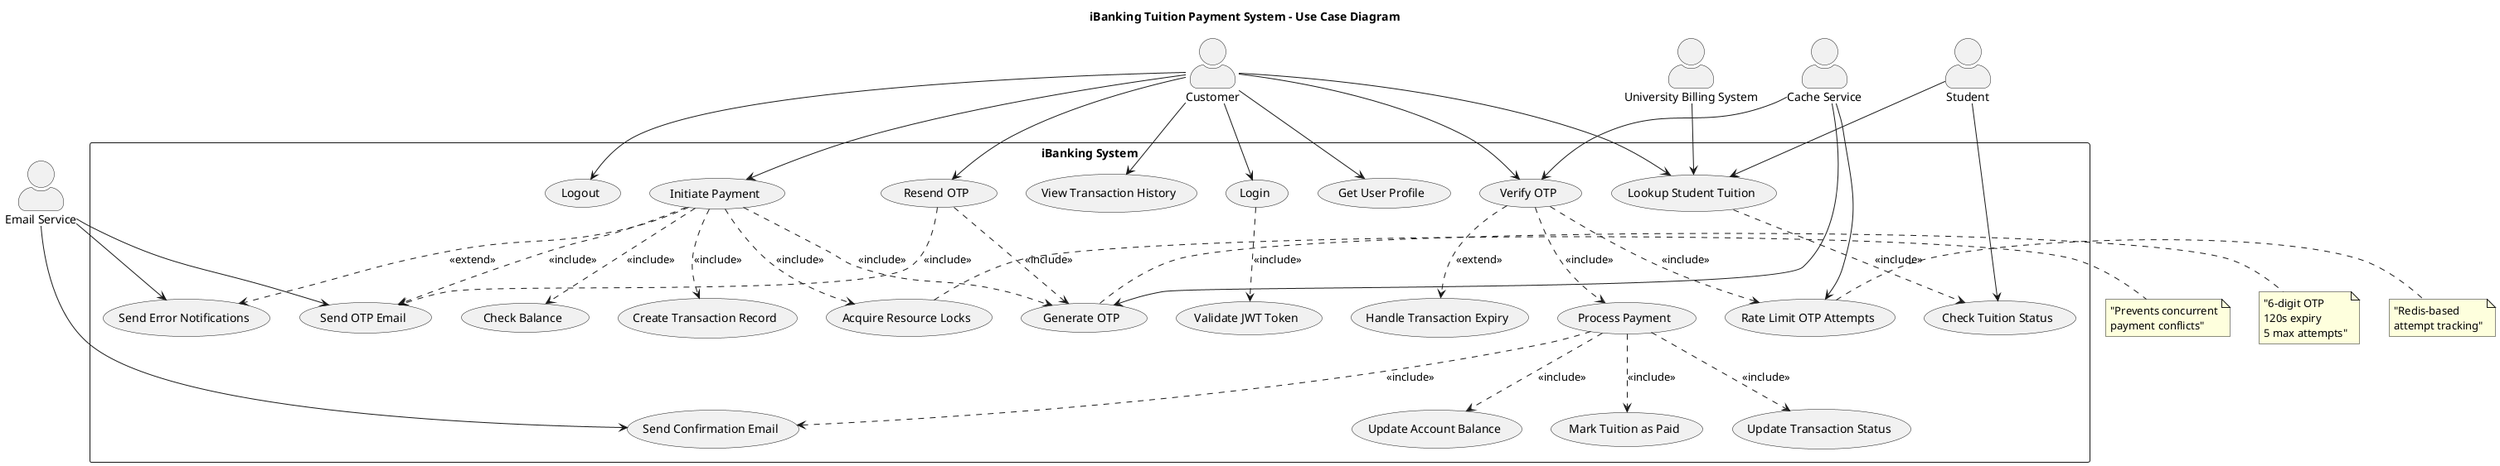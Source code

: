 @startuml iBanking Tuition Payment System Use Case Diagram

!define RECTANGLE class

skinparam actorStyle awesome

title iBanking Tuition Payment System - Use Case Diagram

' Actors
actor "Customer" as CUSTOMER
actor "Student" as STUDENT
actor "Email Service" as EMAIL
actor "Cache Service" as CACHE
actor "University Billing System" as UNIV

' System Boundary
rectangle "iBanking System" {
    
    ' Authentication Use Cases
    usecase "Login" as UC_LOGIN
    usecase "Get User Profile" as UC_PROFILE
    usecase "Logout" as UC_LOGOUT
    
    ' Tuition Management Use Cases
    usecase "Lookup Student Tuition" as UC_LOOKUP
    usecase "Check Tuition Status" as UC_STATUS
    
    ' Payment Processing Use Cases
    usecase "Initiate Payment" as UC_INITIATE
    usecase "Generate OTP" as UC_GEN_OTP
    usecase "Send OTP Email" as UC_SEND_OTP
    usecase "Verify OTP" as UC_VERIFY_OTP
    usecase "Process Payment" as UC_PROCESS
    usecase "Resend OTP" as UC_RESEND_OTP
    usecase "Check Balance" as UC_CHECK_BAL
    usecase "Update Account Balance" as UC_UPDATE_BAL
    usecase "Mark Tuition as Paid" as UC_MARK_PAID
    
    ' Transaction Management Use Cases
    usecase "Create Transaction Record" as UC_CREATE_TXN
    usecase "Update Transaction Status" as UC_UPDATE_TXN
    usecase "View Transaction History" as UC_HISTORY
    usecase "Handle Transaction Expiry" as UC_EXPIRY
    
    ' Notification Use Cases
    usecase "Send Confirmation Email" as UC_CONFIRM_EMAIL
    usecase "Send Error Notifications" as UC_ERROR_EMAIL
    
    ' Security Use Cases
    usecase "Validate JWT Token" as UC_JWT
    usecase "Rate Limit OTP Attempts" as UC_RATE_LIMIT
    usecase "Acquire Resource Locks" as UC_LOCKS
}

' Customer Relationships
CUSTOMER --> UC_LOGIN
CUSTOMER --> UC_PROFILE
CUSTOMER --> UC_LOGOUT
CUSTOMER --> UC_LOOKUP
CUSTOMER --> UC_INITIATE
CUSTOMER --> UC_VERIFY_OTP
CUSTOMER --> UC_RESEND_OTP
CUSTOMER --> UC_HISTORY

' Student Relationships
STUDENT --> UC_LOOKUP
STUDENT --> UC_STATUS

' External Service Relationships
EMAIL --> UC_SEND_OTP
EMAIL --> UC_CONFIRM_EMAIL
EMAIL --> UC_ERROR_EMAIL
CACHE --> UC_GEN_OTP
CACHE --> UC_VERIFY_OTP
CACHE --> UC_RATE_LIMIT
UNIV --> UC_LOOKUP

' Include Relationships
UC_INITIATE ..> UC_CHECK_BAL : <<include>>
UC_INITIATE ..> UC_CREATE_TXN : <<include>>
UC_INITIATE ..> UC_GEN_OTP : <<include>>
UC_INITIATE ..> UC_SEND_OTP : <<include>>
UC_INITIATE ..> UC_LOCKS : <<include>>

UC_PROCESS ..> UC_UPDATE_BAL : <<include>>
UC_PROCESS ..> UC_MARK_PAID : <<include>>
UC_PROCESS ..> UC_UPDATE_TXN : <<include>>
UC_PROCESS ..> UC_CONFIRM_EMAIL : <<include>>

UC_VERIFY_OTP ..> UC_RATE_LIMIT : <<include>>
UC_VERIFY_OTP ..> UC_PROCESS : <<include>>

UC_RESEND_OTP ..> UC_GEN_OTP : <<include>>
UC_RESEND_OTP ..> UC_SEND_OTP : <<include>>

UC_LOOKUP ..> UC_STATUS : <<include>>

UC_LOGIN ..> UC_JWT : <<include>>

' Extend Relationships
UC_VERIFY_OTP ..> UC_EXPIRY : <<extend>>
UC_INITIATE ..> UC_ERROR_EMAIL : <<extend>>

' Notes
note right of UC_GEN_OTP : "6-digit OTP\n120s expiry\n5 max attempts"
note right of UC_LOCKS : "Prevents concurrent\npayment conflicts"
note right of UC_RATE_LIMIT : "Redis-based\nattempt tracking"

@enduml

